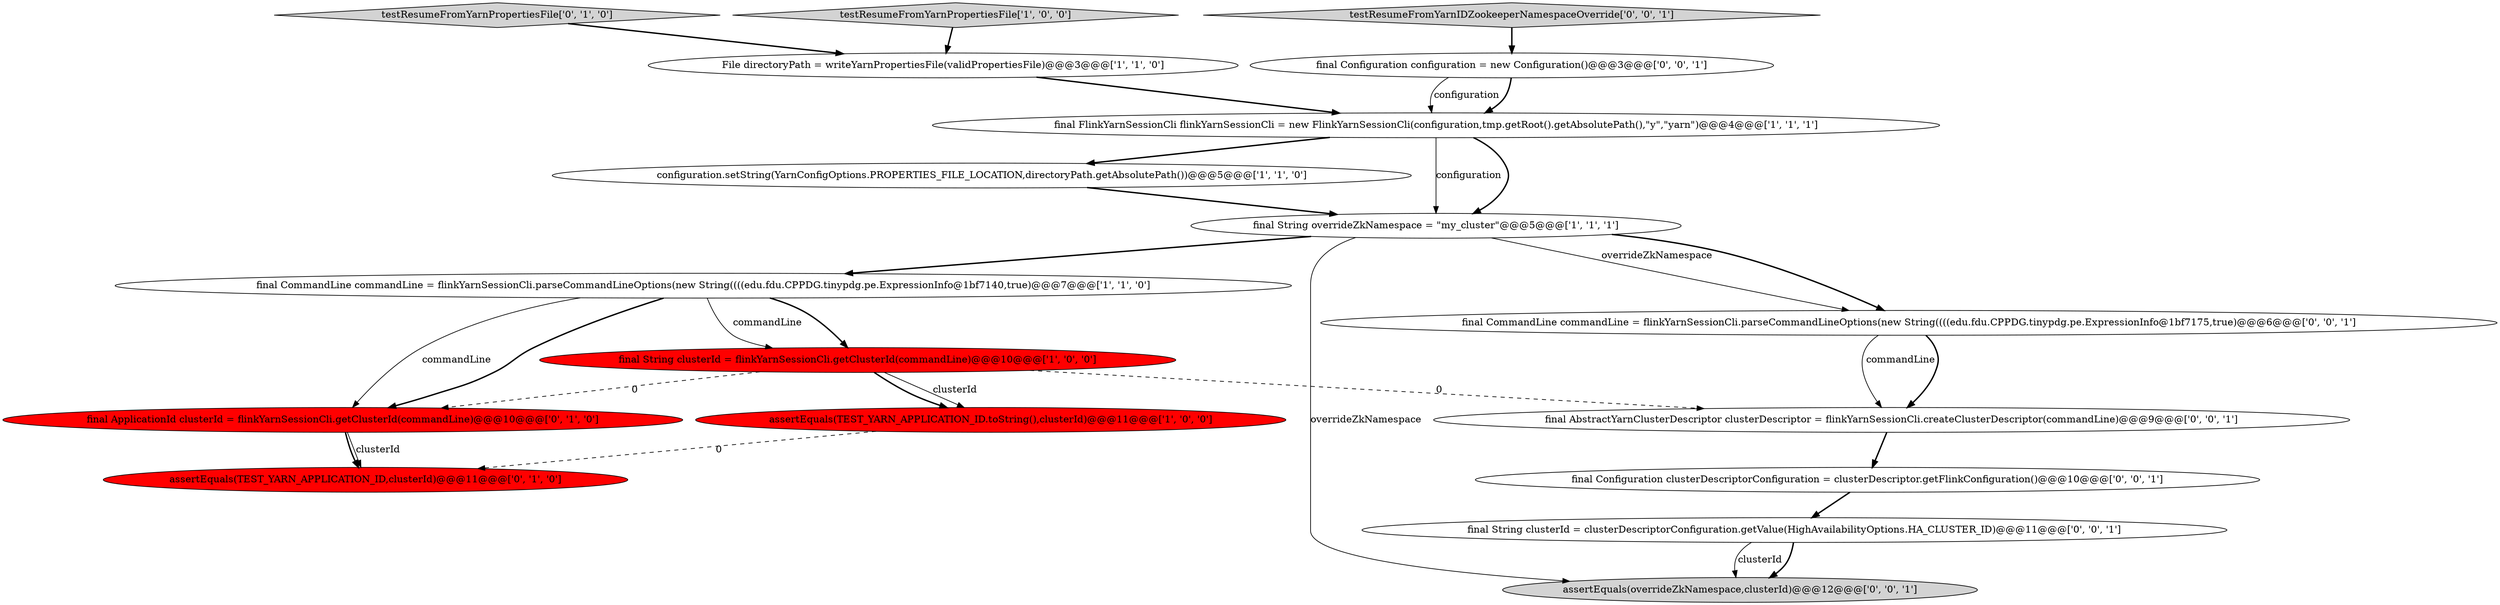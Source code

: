 digraph {
4 [style = filled, label = "final CommandLine commandLine = flinkYarnSessionCli.parseCommandLineOptions(new String((((edu.fdu.CPPDG.tinypdg.pe.ExpressionInfo@1bf7140,true)@@@7@@@['1', '1', '0']", fillcolor = white, shape = ellipse image = "AAA0AAABBB1BBB"];
5 [style = filled, label = "assertEquals(TEST_YARN_APPLICATION_ID.toString(),clusterId)@@@11@@@['1', '0', '0']", fillcolor = red, shape = ellipse image = "AAA1AAABBB1BBB"];
16 [style = filled, label = "assertEquals(overrideZkNamespace,clusterId)@@@12@@@['0', '0', '1']", fillcolor = lightgray, shape = ellipse image = "AAA0AAABBB3BBB"];
7 [style = filled, label = "final String overrideZkNamespace = \"my_cluster\"@@@5@@@['1', '1', '1']", fillcolor = white, shape = ellipse image = "AAA0AAABBB1BBB"];
3 [style = filled, label = "File directoryPath = writeYarnPropertiesFile(validPropertiesFile)@@@3@@@['1', '1', '0']", fillcolor = white, shape = ellipse image = "AAA0AAABBB1BBB"];
13 [style = filled, label = "final Configuration clusterDescriptorConfiguration = clusterDescriptor.getFlinkConfiguration()@@@10@@@['0', '0', '1']", fillcolor = white, shape = ellipse image = "AAA0AAABBB3BBB"];
14 [style = filled, label = "testResumeFromYarnIDZookeeperNamespaceOverride['0', '0', '1']", fillcolor = lightgray, shape = diamond image = "AAA0AAABBB3BBB"];
2 [style = filled, label = "testResumeFromYarnPropertiesFile['1', '0', '0']", fillcolor = lightgray, shape = diamond image = "AAA0AAABBB1BBB"];
10 [style = filled, label = "testResumeFromYarnPropertiesFile['0', '1', '0']", fillcolor = lightgray, shape = diamond image = "AAA0AAABBB2BBB"];
11 [style = filled, label = "final String clusterId = clusterDescriptorConfiguration.getValue(HighAvailabilityOptions.HA_CLUSTER_ID)@@@11@@@['0', '0', '1']", fillcolor = white, shape = ellipse image = "AAA0AAABBB3BBB"];
6 [style = filled, label = "configuration.setString(YarnConfigOptions.PROPERTIES_FILE_LOCATION,directoryPath.getAbsolutePath())@@@5@@@['1', '1', '0']", fillcolor = white, shape = ellipse image = "AAA0AAABBB1BBB"];
0 [style = filled, label = "final String clusterId = flinkYarnSessionCli.getClusterId(commandLine)@@@10@@@['1', '0', '0']", fillcolor = red, shape = ellipse image = "AAA1AAABBB1BBB"];
12 [style = filled, label = "final AbstractYarnClusterDescriptor clusterDescriptor = flinkYarnSessionCli.createClusterDescriptor(commandLine)@@@9@@@['0', '0', '1']", fillcolor = white, shape = ellipse image = "AAA0AAABBB3BBB"];
15 [style = filled, label = "final CommandLine commandLine = flinkYarnSessionCli.parseCommandLineOptions(new String((((edu.fdu.CPPDG.tinypdg.pe.ExpressionInfo@1bf7175,true)@@@6@@@['0', '0', '1']", fillcolor = white, shape = ellipse image = "AAA0AAABBB3BBB"];
17 [style = filled, label = "final Configuration configuration = new Configuration()@@@3@@@['0', '0', '1']", fillcolor = white, shape = ellipse image = "AAA0AAABBB3BBB"];
1 [style = filled, label = "final FlinkYarnSessionCli flinkYarnSessionCli = new FlinkYarnSessionCli(configuration,tmp.getRoot().getAbsolutePath(),\"y\",\"yarn\")@@@4@@@['1', '1', '1']", fillcolor = white, shape = ellipse image = "AAA0AAABBB1BBB"];
9 [style = filled, label = "final ApplicationId clusterId = flinkYarnSessionCli.getClusterId(commandLine)@@@10@@@['0', '1', '0']", fillcolor = red, shape = ellipse image = "AAA1AAABBB2BBB"];
8 [style = filled, label = "assertEquals(TEST_YARN_APPLICATION_ID,clusterId)@@@11@@@['0', '1', '0']", fillcolor = red, shape = ellipse image = "AAA1AAABBB2BBB"];
4->9 [style = bold, label=""];
11->16 [style = bold, label=""];
0->5 [style = solid, label="clusterId"];
17->1 [style = bold, label=""];
3->1 [style = bold, label=""];
2->3 [style = bold, label=""];
15->12 [style = solid, label="commandLine"];
11->16 [style = solid, label="clusterId"];
10->3 [style = bold, label=""];
14->17 [style = bold, label=""];
1->7 [style = solid, label="configuration"];
17->1 [style = solid, label="configuration"];
7->4 [style = bold, label=""];
0->12 [style = dashed, label="0"];
9->8 [style = bold, label=""];
1->7 [style = bold, label=""];
13->11 [style = bold, label=""];
7->16 [style = solid, label="overrideZkNamespace"];
4->0 [style = solid, label="commandLine"];
4->0 [style = bold, label=""];
12->13 [style = bold, label=""];
1->6 [style = bold, label=""];
4->9 [style = solid, label="commandLine"];
9->8 [style = solid, label="clusterId"];
7->15 [style = solid, label="overrideZkNamespace"];
5->8 [style = dashed, label="0"];
7->15 [style = bold, label=""];
15->12 [style = bold, label=""];
0->9 [style = dashed, label="0"];
6->7 [style = bold, label=""];
0->5 [style = bold, label=""];
}

